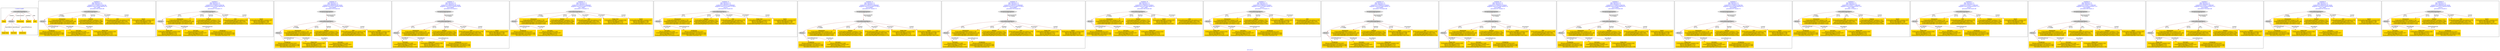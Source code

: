 digraph n0 {
fontcolor="blue"
remincross="true"
label="s01-cb.csv"
subgraph cluster_0 {
label="1-correct model"
n2[style="filled",color="white",fillcolor="lightgray",label="CulturalHeritageObject1"];
n3[shape="plaintext",style="filled",fillcolor="gold",label="Dated"];
n4[style="filled",color="white",fillcolor="lightgray",label="Person1"];
n5[shape="plaintext",style="filled",fillcolor="gold",label="Dimensions"];
n6[shape="plaintext",style="filled",fillcolor="gold",label="Medium"];
n7[shape="plaintext",style="filled",fillcolor="gold",label="Title"];
n8[shape="plaintext",style="filled",fillcolor="gold",label="Begin Date"];
n9[shape="plaintext",style="filled",fillcolor="gold",label="End Date"];
n10[shape="plaintext",style="filled",fillcolor="gold",label="Attribution"];
}
subgraph cluster_1 {
label="candidate 0\nlink coherence:1.0\nnode coherence:1.0\nconfidence:0.5159601513588796\nmapping score:0.624367669500579\ncost:7.9999\n-precision:0.88-recall:0.88"
n12[style="filled",color="white",fillcolor="lightgray",label="CulturalHeritageObject1"];
n13[style="filled",color="white",fillcolor="lightgray",label="Person1"];
n14[shape="plaintext",style="filled",fillcolor="gold",label="Dimensions\n[CulturalHeritageObject,extent,0.718]\n[CulturalHeritageObject,accessionNumber,0.146]\n[CulturalHeritageObject,description,0.074]\n[CulturalHeritageObject,provenance,0.062]"];
n15[shape="plaintext",style="filled",fillcolor="gold",label="Medium\n[CulturalHeritageObject,medium,0.787]\n[CulturalHeritageObject,description,0.089]\n[Person,biographicalInformation,0.063]\n[CulturalHeritageObject,provenance,0.061]"];
n16[shape="plaintext",style="filled",fillcolor="gold",label="Attribution\n[Person,nameOfThePerson,0.441]\n[CulturalHeritageObject,description,0.253]\n[CulturalHeritageObject,provenance,0.166]\n[Document,classLink,0.14]"];
n17[shape="plaintext",style="filled",fillcolor="gold",label="End Date\n[Person,dateOfDeath,0.449]\n[CulturalHeritageObject,created,0.287]\n[Person,dateOfBirth,0.22]\n[CulturalHeritageObject,provenance,0.044]"];
n18[shape="plaintext",style="filled",fillcolor="gold",label="Title\n[CulturalHeritageObject,description,0.376]\n[CulturalHeritageObject,title,0.285]\n[Person,biographicalInformation,0.217]\n[CulturalHeritageObject,provenance,0.123]"];
n19[shape="plaintext",style="filled",fillcolor="gold",label="Begin Date\n[CulturalHeritageObject,created,0.344]\n[Person,dateOfDeath,0.321]\n[Person,dateOfBirth,0.274]\n[CulturalHeritageObject,provenance,0.06]"];
n20[shape="plaintext",style="filled",fillcolor="gold",label="Dated\n[CulturalHeritageObject,created,0.567]\n[Person,dateOfDeath,0.188]\n[Person,dateOfBirth,0.153]\n[CulturalHeritageObject,title,0.091]"];
}
subgraph cluster_2 {
label="candidate 1\nlink coherence:1.0\nnode coherence:1.0\nconfidence:0.5159601513588796\nmapping score:0.624367669500579\ncost:8.0\n-precision:0.75-recall:0.75"
n22[style="filled",color="white",fillcolor="lightgray",label="CulturalHeritageObject1"];
n23[style="filled",color="white",fillcolor="lightgray",label="Person2"];
n24[shape="plaintext",style="filled",fillcolor="gold",label="Dimensions\n[CulturalHeritageObject,extent,0.718]\n[CulturalHeritageObject,accessionNumber,0.146]\n[CulturalHeritageObject,description,0.074]\n[CulturalHeritageObject,provenance,0.062]"];
n25[shape="plaintext",style="filled",fillcolor="gold",label="Medium\n[CulturalHeritageObject,medium,0.787]\n[CulturalHeritageObject,description,0.089]\n[Person,biographicalInformation,0.063]\n[CulturalHeritageObject,provenance,0.061]"];
n26[shape="plaintext",style="filled",fillcolor="gold",label="Begin Date\n[CulturalHeritageObject,created,0.344]\n[Person,dateOfDeath,0.321]\n[Person,dateOfBirth,0.274]\n[CulturalHeritageObject,provenance,0.06]"];
n27[shape="plaintext",style="filled",fillcolor="gold",label="Title\n[CulturalHeritageObject,description,0.376]\n[CulturalHeritageObject,title,0.285]\n[Person,biographicalInformation,0.217]\n[CulturalHeritageObject,provenance,0.123]"];
n28[shape="plaintext",style="filled",fillcolor="gold",label="End Date\n[Person,dateOfDeath,0.449]\n[CulturalHeritageObject,created,0.287]\n[Person,dateOfBirth,0.22]\n[CulturalHeritageObject,provenance,0.044]"];
n29[shape="plaintext",style="filled",fillcolor="gold",label="Dated\n[CulturalHeritageObject,created,0.567]\n[Person,dateOfDeath,0.188]\n[Person,dateOfBirth,0.153]\n[CulturalHeritageObject,title,0.091]"];
n30[shape="plaintext",style="filled",fillcolor="gold",label="Attribution\n[Person,nameOfThePerson,0.441]\n[CulturalHeritageObject,description,0.253]\n[CulturalHeritageObject,provenance,0.166]\n[Document,classLink,0.14]"];
}
subgraph cluster_3 {
label="candidate 10\nlink coherence:1.0\nnode coherence:1.0\nconfidence:0.49006193108734036\nmapping score:0.6157349294100659\ncost:8.99981\n-precision:0.56-recall:0.62"
n32[style="filled",color="white",fillcolor="lightgray",label="CulturalHeritageObject1"];
n33[style="filled",color="white",fillcolor="lightgray",label="Person1"];
n34[style="filled",color="white",fillcolor="lightgray",label="EuropeanaAggregation1"];
n35[shape="plaintext",style="filled",fillcolor="gold",label="Dimensions\n[CulturalHeritageObject,extent,0.718]\n[CulturalHeritageObject,accessionNumber,0.146]\n[CulturalHeritageObject,description,0.074]\n[CulturalHeritageObject,provenance,0.062]"];
n36[shape="plaintext",style="filled",fillcolor="gold",label="Medium\n[CulturalHeritageObject,medium,0.787]\n[CulturalHeritageObject,description,0.089]\n[Person,biographicalInformation,0.063]\n[CulturalHeritageObject,provenance,0.061]"];
n37[shape="plaintext",style="filled",fillcolor="gold",label="Attribution\n[Person,nameOfThePerson,0.441]\n[CulturalHeritageObject,description,0.253]\n[CulturalHeritageObject,provenance,0.166]\n[Document,classLink,0.14]"];
n38[shape="plaintext",style="filled",fillcolor="gold",label="Begin Date\n[CulturalHeritageObject,created,0.344]\n[Person,dateOfDeath,0.321]\n[Person,dateOfBirth,0.274]\n[CulturalHeritageObject,provenance,0.06]"];
n39[shape="plaintext",style="filled",fillcolor="gold",label="Title\n[CulturalHeritageObject,description,0.376]\n[CulturalHeritageObject,title,0.285]\n[Person,biographicalInformation,0.217]\n[CulturalHeritageObject,provenance,0.123]"];
n40[shape="plaintext",style="filled",fillcolor="gold",label="End Date\n[Person,dateOfDeath,0.449]\n[CulturalHeritageObject,created,0.287]\n[Person,dateOfBirth,0.22]\n[CulturalHeritageObject,provenance,0.044]"];
n41[shape="plaintext",style="filled",fillcolor="gold",label="Dated\n[CulturalHeritageObject,created,0.567]\n[Person,dateOfDeath,0.188]\n[Person,dateOfBirth,0.153]\n[CulturalHeritageObject,title,0.091]"];
}
subgraph cluster_4 {
label="candidate 11\nlink coherence:1.0\nnode coherence:1.0\nconfidence:0.49006193108734036\nmapping score:0.6157349294100659\ncost:8.99991\n-precision:0.44-recall:0.5"
n43[style="filled",color="white",fillcolor="lightgray",label="CulturalHeritageObject1"];
n44[style="filled",color="white",fillcolor="lightgray",label="Person2"];
n45[style="filled",color="white",fillcolor="lightgray",label="EuropeanaAggregation1"];
n46[shape="plaintext",style="filled",fillcolor="gold",label="Dimensions\n[CulturalHeritageObject,extent,0.718]\n[CulturalHeritageObject,accessionNumber,0.146]\n[CulturalHeritageObject,description,0.074]\n[CulturalHeritageObject,provenance,0.062]"];
n47[shape="plaintext",style="filled",fillcolor="gold",label="Medium\n[CulturalHeritageObject,medium,0.787]\n[CulturalHeritageObject,description,0.089]\n[Person,biographicalInformation,0.063]\n[CulturalHeritageObject,provenance,0.061]"];
n48[shape="plaintext",style="filled",fillcolor="gold",label="End Date\n[Person,dateOfDeath,0.449]\n[CulturalHeritageObject,created,0.287]\n[Person,dateOfBirth,0.22]\n[CulturalHeritageObject,provenance,0.044]"];
n49[shape="plaintext",style="filled",fillcolor="gold",label="Begin Date\n[CulturalHeritageObject,created,0.344]\n[Person,dateOfDeath,0.321]\n[Person,dateOfBirth,0.274]\n[CulturalHeritageObject,provenance,0.06]"];
n50[shape="plaintext",style="filled",fillcolor="gold",label="Title\n[CulturalHeritageObject,description,0.376]\n[CulturalHeritageObject,title,0.285]\n[Person,biographicalInformation,0.217]\n[CulturalHeritageObject,provenance,0.123]"];
n51[shape="plaintext",style="filled",fillcolor="gold",label="Dated\n[CulturalHeritageObject,created,0.567]\n[Person,dateOfDeath,0.188]\n[Person,dateOfBirth,0.153]\n[CulturalHeritageObject,title,0.091]"];
n52[shape="plaintext",style="filled",fillcolor="gold",label="Attribution\n[Person,nameOfThePerson,0.441]\n[CulturalHeritageObject,description,0.253]\n[CulturalHeritageObject,provenance,0.166]\n[Document,classLink,0.14]"];
}
subgraph cluster_5 {
label="candidate 12\nlink coherence:1.0\nnode coherence:1.0\nconfidence:0.48530251539866887\nmapping score:0.6141484575138421\ncost:7.9999\n-precision:0.75-recall:0.75"
n54[style="filled",color="white",fillcolor="lightgray",label="CulturalHeritageObject1"];
n55[style="filled",color="white",fillcolor="lightgray",label="Person1"];
n56[shape="plaintext",style="filled",fillcolor="gold",label="Dimensions\n[CulturalHeritageObject,extent,0.718]\n[CulturalHeritageObject,accessionNumber,0.146]\n[CulturalHeritageObject,description,0.074]\n[CulturalHeritageObject,provenance,0.062]"];
n57[shape="plaintext",style="filled",fillcolor="gold",label="Medium\n[CulturalHeritageObject,medium,0.787]\n[CulturalHeritageObject,description,0.089]\n[Person,biographicalInformation,0.063]\n[CulturalHeritageObject,provenance,0.061]"];
n58[shape="plaintext",style="filled",fillcolor="gold",label="Attribution\n[Person,nameOfThePerson,0.441]\n[CulturalHeritageObject,description,0.253]\n[CulturalHeritageObject,provenance,0.166]\n[Document,classLink,0.14]"];
n59[shape="plaintext",style="filled",fillcolor="gold",label="End Date\n[Person,dateOfDeath,0.449]\n[CulturalHeritageObject,created,0.287]\n[Person,dateOfBirth,0.22]\n[CulturalHeritageObject,provenance,0.044]"];
n60[shape="plaintext",style="filled",fillcolor="gold",label="Title\n[CulturalHeritageObject,description,0.376]\n[CulturalHeritageObject,title,0.285]\n[Person,biographicalInformation,0.217]\n[CulturalHeritageObject,provenance,0.123]"];
n61[shape="plaintext",style="filled",fillcolor="gold",label="Begin Date\n[CulturalHeritageObject,created,0.344]\n[Person,dateOfDeath,0.321]\n[Person,dateOfBirth,0.274]\n[CulturalHeritageObject,provenance,0.06]"];
n62[shape="plaintext",style="filled",fillcolor="gold",label="Dated\n[CulturalHeritageObject,created,0.567]\n[Person,dateOfDeath,0.188]\n[Person,dateOfBirth,0.153]\n[CulturalHeritageObject,title,0.091]"];
}
subgraph cluster_6 {
label="candidate 13\nlink coherence:1.0\nnode coherence:1.0\nconfidence:0.48530251539866887\nmapping score:0.6141484575138421\ncost:8.0\n-precision:0.62-recall:0.62"
n64[style="filled",color="white",fillcolor="lightgray",label="CulturalHeritageObject1"];
n65[style="filled",color="white",fillcolor="lightgray",label="Person2"];
n66[shape="plaintext",style="filled",fillcolor="gold",label="Dimensions\n[CulturalHeritageObject,extent,0.718]\n[CulturalHeritageObject,accessionNumber,0.146]\n[CulturalHeritageObject,description,0.074]\n[CulturalHeritageObject,provenance,0.062]"];
n67[shape="plaintext",style="filled",fillcolor="gold",label="Medium\n[CulturalHeritageObject,medium,0.787]\n[CulturalHeritageObject,description,0.089]\n[Person,biographicalInformation,0.063]\n[CulturalHeritageObject,provenance,0.061]"];
n68[shape="plaintext",style="filled",fillcolor="gold",label="Title\n[CulturalHeritageObject,description,0.376]\n[CulturalHeritageObject,title,0.285]\n[Person,biographicalInformation,0.217]\n[CulturalHeritageObject,provenance,0.123]"];
n69[shape="plaintext",style="filled",fillcolor="gold",label="End Date\n[Person,dateOfDeath,0.449]\n[CulturalHeritageObject,created,0.287]\n[Person,dateOfBirth,0.22]\n[CulturalHeritageObject,provenance,0.044]"];
n70[shape="plaintext",style="filled",fillcolor="gold",label="Begin Date\n[CulturalHeritageObject,created,0.344]\n[Person,dateOfDeath,0.321]\n[Person,dateOfBirth,0.274]\n[CulturalHeritageObject,provenance,0.06]"];
n71[shape="plaintext",style="filled",fillcolor="gold",label="Dated\n[CulturalHeritageObject,created,0.567]\n[Person,dateOfDeath,0.188]\n[Person,dateOfBirth,0.153]\n[CulturalHeritageObject,title,0.091]"];
n72[shape="plaintext",style="filled",fillcolor="gold",label="Attribution\n[Person,nameOfThePerson,0.441]\n[CulturalHeritageObject,description,0.253]\n[CulturalHeritageObject,provenance,0.166]\n[Document,classLink,0.14]"];
}
subgraph cluster_7 {
label="candidate 14\nlink coherence:1.0\nnode coherence:1.0\nconfidence:0.48530251539866887\nmapping score:0.6141484575138421\ncost:8.99981\n-precision:0.67-recall:0.75"
n74[style="filled",color="white",fillcolor="lightgray",label="CulturalHeritageObject1"];
n75[style="filled",color="white",fillcolor="lightgray",label="Person1"];
n76[style="filled",color="white",fillcolor="lightgray",label="EuropeanaAggregation1"];
n77[shape="plaintext",style="filled",fillcolor="gold",label="Dimensions\n[CulturalHeritageObject,extent,0.718]\n[CulturalHeritageObject,accessionNumber,0.146]\n[CulturalHeritageObject,description,0.074]\n[CulturalHeritageObject,provenance,0.062]"];
n78[shape="plaintext",style="filled",fillcolor="gold",label="Medium\n[CulturalHeritageObject,medium,0.787]\n[CulturalHeritageObject,description,0.089]\n[Person,biographicalInformation,0.063]\n[CulturalHeritageObject,provenance,0.061]"];
n79[shape="plaintext",style="filled",fillcolor="gold",label="Attribution\n[Person,nameOfThePerson,0.441]\n[CulturalHeritageObject,description,0.253]\n[CulturalHeritageObject,provenance,0.166]\n[Document,classLink,0.14]"];
n80[shape="plaintext",style="filled",fillcolor="gold",label="End Date\n[Person,dateOfDeath,0.449]\n[CulturalHeritageObject,created,0.287]\n[Person,dateOfBirth,0.22]\n[CulturalHeritageObject,provenance,0.044]"];
n81[shape="plaintext",style="filled",fillcolor="gold",label="Title\n[CulturalHeritageObject,description,0.376]\n[CulturalHeritageObject,title,0.285]\n[Person,biographicalInformation,0.217]\n[CulturalHeritageObject,provenance,0.123]"];
n82[shape="plaintext",style="filled",fillcolor="gold",label="Begin Date\n[CulturalHeritageObject,created,0.344]\n[Person,dateOfDeath,0.321]\n[Person,dateOfBirth,0.274]\n[CulturalHeritageObject,provenance,0.06]"];
n83[shape="plaintext",style="filled",fillcolor="gold",label="Dated\n[CulturalHeritageObject,created,0.567]\n[Person,dateOfDeath,0.188]\n[Person,dateOfBirth,0.153]\n[CulturalHeritageObject,title,0.091]"];
}
subgraph cluster_8 {
label="candidate 15\nlink coherence:1.0\nnode coherence:1.0\nconfidence:0.48530251539866887\nmapping score:0.6141484575138421\ncost:8.99991\n-precision:0.56-recall:0.62"
n85[style="filled",color="white",fillcolor="lightgray",label="CulturalHeritageObject1"];
n86[style="filled",color="white",fillcolor="lightgray",label="Person2"];
n87[style="filled",color="white",fillcolor="lightgray",label="EuropeanaAggregation1"];
n88[shape="plaintext",style="filled",fillcolor="gold",label="Dimensions\n[CulturalHeritageObject,extent,0.718]\n[CulturalHeritageObject,accessionNumber,0.146]\n[CulturalHeritageObject,description,0.074]\n[CulturalHeritageObject,provenance,0.062]"];
n89[shape="plaintext",style="filled",fillcolor="gold",label="Medium\n[CulturalHeritageObject,medium,0.787]\n[CulturalHeritageObject,description,0.089]\n[Person,biographicalInformation,0.063]\n[CulturalHeritageObject,provenance,0.061]"];
n90[shape="plaintext",style="filled",fillcolor="gold",label="Title\n[CulturalHeritageObject,description,0.376]\n[CulturalHeritageObject,title,0.285]\n[Person,biographicalInformation,0.217]\n[CulturalHeritageObject,provenance,0.123]"];
n91[shape="plaintext",style="filled",fillcolor="gold",label="End Date\n[Person,dateOfDeath,0.449]\n[CulturalHeritageObject,created,0.287]\n[Person,dateOfBirth,0.22]\n[CulturalHeritageObject,provenance,0.044]"];
n92[shape="plaintext",style="filled",fillcolor="gold",label="Begin Date\n[CulturalHeritageObject,created,0.344]\n[Person,dateOfDeath,0.321]\n[Person,dateOfBirth,0.274]\n[CulturalHeritageObject,provenance,0.06]"];
n93[shape="plaintext",style="filled",fillcolor="gold",label="Dated\n[CulturalHeritageObject,created,0.567]\n[Person,dateOfDeath,0.188]\n[Person,dateOfBirth,0.153]\n[CulturalHeritageObject,title,0.091]"];
n94[shape="plaintext",style="filled",fillcolor="gold",label="Attribution\n[Person,nameOfThePerson,0.441]\n[CulturalHeritageObject,description,0.253]\n[CulturalHeritageObject,provenance,0.166]\n[Document,classLink,0.14]"];
}
subgraph cluster_9 {
label="candidate 16\nlink coherence:1.0\nnode coherence:1.0\nconfidence:0.4799045237058622\nmapping score:0.6123491269495731\ncost:7.9999\n-precision:0.88-recall:0.88"
n96[style="filled",color="white",fillcolor="lightgray",label="CulturalHeritageObject1"];
n97[style="filled",color="white",fillcolor="lightgray",label="Person1"];
n98[shape="plaintext",style="filled",fillcolor="gold",label="Dimensions\n[CulturalHeritageObject,extent,0.718]\n[CulturalHeritageObject,accessionNumber,0.146]\n[CulturalHeritageObject,description,0.074]\n[CulturalHeritageObject,provenance,0.062]"];
n99[shape="plaintext",style="filled",fillcolor="gold",label="Medium\n[CulturalHeritageObject,medium,0.787]\n[CulturalHeritageObject,description,0.089]\n[Person,biographicalInformation,0.063]\n[CulturalHeritageObject,provenance,0.061]"];
n100[shape="plaintext",style="filled",fillcolor="gold",label="Attribution\n[Person,nameOfThePerson,0.441]\n[CulturalHeritageObject,description,0.253]\n[CulturalHeritageObject,provenance,0.166]\n[Document,classLink,0.14]"];
n101[shape="plaintext",style="filled",fillcolor="gold",label="End Date\n[Person,dateOfDeath,0.449]\n[CulturalHeritageObject,created,0.287]\n[Person,dateOfBirth,0.22]\n[CulturalHeritageObject,provenance,0.044]"];
n102[shape="plaintext",style="filled",fillcolor="gold",label="Begin Date\n[CulturalHeritageObject,created,0.344]\n[Person,dateOfDeath,0.321]\n[Person,dateOfBirth,0.274]\n[CulturalHeritageObject,provenance,0.06]"];
n103[shape="plaintext",style="filled",fillcolor="gold",label="Dated\n[CulturalHeritageObject,created,0.567]\n[Person,dateOfDeath,0.188]\n[Person,dateOfBirth,0.153]\n[CulturalHeritageObject,title,0.091]"];
n104[shape="plaintext",style="filled",fillcolor="gold",label="Title\n[CulturalHeritageObject,description,0.376]\n[CulturalHeritageObject,title,0.285]\n[Person,biographicalInformation,0.217]\n[CulturalHeritageObject,provenance,0.123]"];
}
subgraph cluster_10 {
label="candidate 17\nlink coherence:1.0\nnode coherence:1.0\nconfidence:0.4799045237058622\nmapping score:0.6123491269495731\ncost:8.0\n-precision:0.75-recall:0.75"
n106[style="filled",color="white",fillcolor="lightgray",label="CulturalHeritageObject1"];
n107[style="filled",color="white",fillcolor="lightgray",label="Person2"];
n108[shape="plaintext",style="filled",fillcolor="gold",label="Dimensions\n[CulturalHeritageObject,extent,0.718]\n[CulturalHeritageObject,accessionNumber,0.146]\n[CulturalHeritageObject,description,0.074]\n[CulturalHeritageObject,provenance,0.062]"];
n109[shape="plaintext",style="filled",fillcolor="gold",label="Medium\n[CulturalHeritageObject,medium,0.787]\n[CulturalHeritageObject,description,0.089]\n[Person,biographicalInformation,0.063]\n[CulturalHeritageObject,provenance,0.061]"];
n110[shape="plaintext",style="filled",fillcolor="gold",label="Begin Date\n[CulturalHeritageObject,created,0.344]\n[Person,dateOfDeath,0.321]\n[Person,dateOfBirth,0.274]\n[CulturalHeritageObject,provenance,0.06]"];
n111[shape="plaintext",style="filled",fillcolor="gold",label="End Date\n[Person,dateOfDeath,0.449]\n[CulturalHeritageObject,created,0.287]\n[Person,dateOfBirth,0.22]\n[CulturalHeritageObject,provenance,0.044]"];
n112[shape="plaintext",style="filled",fillcolor="gold",label="Dated\n[CulturalHeritageObject,created,0.567]\n[Person,dateOfDeath,0.188]\n[Person,dateOfBirth,0.153]\n[CulturalHeritageObject,title,0.091]"];
n113[shape="plaintext",style="filled",fillcolor="gold",label="Title\n[CulturalHeritageObject,description,0.376]\n[CulturalHeritageObject,title,0.285]\n[Person,biographicalInformation,0.217]\n[CulturalHeritageObject,provenance,0.123]"];
n114[shape="plaintext",style="filled",fillcolor="gold",label="Attribution\n[Person,nameOfThePerson,0.441]\n[CulturalHeritageObject,description,0.253]\n[CulturalHeritageObject,provenance,0.166]\n[Document,classLink,0.14]"];
}
subgraph cluster_11 {
label="candidate 18\nlink coherence:1.0\nnode coherence:1.0\nconfidence:0.4799045237058622\nmapping score:0.6123491269495731\ncost:8.99981\n-precision:0.78-recall:0.88"
n116[style="filled",color="white",fillcolor="lightgray",label="CulturalHeritageObject1"];
n117[style="filled",color="white",fillcolor="lightgray",label="Person1"];
n118[style="filled",color="white",fillcolor="lightgray",label="EuropeanaAggregation1"];
n119[shape="plaintext",style="filled",fillcolor="gold",label="Dimensions\n[CulturalHeritageObject,extent,0.718]\n[CulturalHeritageObject,accessionNumber,0.146]\n[CulturalHeritageObject,description,0.074]\n[CulturalHeritageObject,provenance,0.062]"];
n120[shape="plaintext",style="filled",fillcolor="gold",label="Medium\n[CulturalHeritageObject,medium,0.787]\n[CulturalHeritageObject,description,0.089]\n[Person,biographicalInformation,0.063]\n[CulturalHeritageObject,provenance,0.061]"];
n121[shape="plaintext",style="filled",fillcolor="gold",label="Attribution\n[Person,nameOfThePerson,0.441]\n[CulturalHeritageObject,description,0.253]\n[CulturalHeritageObject,provenance,0.166]\n[Document,classLink,0.14]"];
n122[shape="plaintext",style="filled",fillcolor="gold",label="End Date\n[Person,dateOfDeath,0.449]\n[CulturalHeritageObject,created,0.287]\n[Person,dateOfBirth,0.22]\n[CulturalHeritageObject,provenance,0.044]"];
n123[shape="plaintext",style="filled",fillcolor="gold",label="Begin Date\n[CulturalHeritageObject,created,0.344]\n[Person,dateOfDeath,0.321]\n[Person,dateOfBirth,0.274]\n[CulturalHeritageObject,provenance,0.06]"];
n124[shape="plaintext",style="filled",fillcolor="gold",label="Dated\n[CulturalHeritageObject,created,0.567]\n[Person,dateOfDeath,0.188]\n[Person,dateOfBirth,0.153]\n[CulturalHeritageObject,title,0.091]"];
n125[shape="plaintext",style="filled",fillcolor="gold",label="Title\n[CulturalHeritageObject,description,0.376]\n[CulturalHeritageObject,title,0.285]\n[Person,biographicalInformation,0.217]\n[CulturalHeritageObject,provenance,0.123]"];
}
subgraph cluster_12 {
label="candidate 19\nlink coherence:1.0\nnode coherence:1.0\nconfidence:0.4799045237058622\nmapping score:0.6123491269495731\ncost:8.99991\n-precision:0.67-recall:0.75"
n127[style="filled",color="white",fillcolor="lightgray",label="CulturalHeritageObject1"];
n128[style="filled",color="white",fillcolor="lightgray",label="Person2"];
n129[style="filled",color="white",fillcolor="lightgray",label="EuropeanaAggregation1"];
n130[shape="plaintext",style="filled",fillcolor="gold",label="Dimensions\n[CulturalHeritageObject,extent,0.718]\n[CulturalHeritageObject,accessionNumber,0.146]\n[CulturalHeritageObject,description,0.074]\n[CulturalHeritageObject,provenance,0.062]"];
n131[shape="plaintext",style="filled",fillcolor="gold",label="Medium\n[CulturalHeritageObject,medium,0.787]\n[CulturalHeritageObject,description,0.089]\n[Person,biographicalInformation,0.063]\n[CulturalHeritageObject,provenance,0.061]"];
n132[shape="plaintext",style="filled",fillcolor="gold",label="Begin Date\n[CulturalHeritageObject,created,0.344]\n[Person,dateOfDeath,0.321]\n[Person,dateOfBirth,0.274]\n[CulturalHeritageObject,provenance,0.06]"];
n133[shape="plaintext",style="filled",fillcolor="gold",label="End Date\n[Person,dateOfDeath,0.449]\n[CulturalHeritageObject,created,0.287]\n[Person,dateOfBirth,0.22]\n[CulturalHeritageObject,provenance,0.044]"];
n134[shape="plaintext",style="filled",fillcolor="gold",label="Dated\n[CulturalHeritageObject,created,0.567]\n[Person,dateOfDeath,0.188]\n[Person,dateOfBirth,0.153]\n[CulturalHeritageObject,title,0.091]"];
n135[shape="plaintext",style="filled",fillcolor="gold",label="Title\n[CulturalHeritageObject,description,0.376]\n[CulturalHeritageObject,title,0.285]\n[Person,biographicalInformation,0.217]\n[CulturalHeritageObject,provenance,0.123]"];
n136[shape="plaintext",style="filled",fillcolor="gold",label="Attribution\n[Person,nameOfThePerson,0.441]\n[CulturalHeritageObject,description,0.253]\n[CulturalHeritageObject,provenance,0.166]\n[Document,classLink,0.14]"];
}
subgraph cluster_13 {
label="candidate 2\nlink coherence:1.0\nnode coherence:1.0\nconfidence:0.5159601513588796\nmapping score:0.624367669500579\ncost:8.99981\n-precision:0.78-recall:0.88"
n138[style="filled",color="white",fillcolor="lightgray",label="CulturalHeritageObject1"];
n139[style="filled",color="white",fillcolor="lightgray",label="Person1"];
n140[style="filled",color="white",fillcolor="lightgray",label="EuropeanaAggregation1"];
n141[shape="plaintext",style="filled",fillcolor="gold",label="Dimensions\n[CulturalHeritageObject,extent,0.718]\n[CulturalHeritageObject,accessionNumber,0.146]\n[CulturalHeritageObject,description,0.074]\n[CulturalHeritageObject,provenance,0.062]"];
n142[shape="plaintext",style="filled",fillcolor="gold",label="Medium\n[CulturalHeritageObject,medium,0.787]\n[CulturalHeritageObject,description,0.089]\n[Person,biographicalInformation,0.063]\n[CulturalHeritageObject,provenance,0.061]"];
n143[shape="plaintext",style="filled",fillcolor="gold",label="Attribution\n[Person,nameOfThePerson,0.441]\n[CulturalHeritageObject,description,0.253]\n[CulturalHeritageObject,provenance,0.166]\n[Document,classLink,0.14]"];
n144[shape="plaintext",style="filled",fillcolor="gold",label="End Date\n[Person,dateOfDeath,0.449]\n[CulturalHeritageObject,created,0.287]\n[Person,dateOfBirth,0.22]\n[CulturalHeritageObject,provenance,0.044]"];
n145[shape="plaintext",style="filled",fillcolor="gold",label="Title\n[CulturalHeritageObject,description,0.376]\n[CulturalHeritageObject,title,0.285]\n[Person,biographicalInformation,0.217]\n[CulturalHeritageObject,provenance,0.123]"];
n146[shape="plaintext",style="filled",fillcolor="gold",label="Begin Date\n[CulturalHeritageObject,created,0.344]\n[Person,dateOfDeath,0.321]\n[Person,dateOfBirth,0.274]\n[CulturalHeritageObject,provenance,0.06]"];
n147[shape="plaintext",style="filled",fillcolor="gold",label="Dated\n[CulturalHeritageObject,created,0.567]\n[Person,dateOfDeath,0.188]\n[Person,dateOfBirth,0.153]\n[CulturalHeritageObject,title,0.091]"];
}
subgraph cluster_14 {
label="candidate 3\nlink coherence:1.0\nnode coherence:1.0\nconfidence:0.5159601513588796\nmapping score:0.624367669500579\ncost:8.99991\n-precision:0.67-recall:0.75"
n149[style="filled",color="white",fillcolor="lightgray",label="CulturalHeritageObject1"];
n150[style="filled",color="white",fillcolor="lightgray",label="Person2"];
n151[style="filled",color="white",fillcolor="lightgray",label="EuropeanaAggregation1"];
n152[shape="plaintext",style="filled",fillcolor="gold",label="Dimensions\n[CulturalHeritageObject,extent,0.718]\n[CulturalHeritageObject,accessionNumber,0.146]\n[CulturalHeritageObject,description,0.074]\n[CulturalHeritageObject,provenance,0.062]"];
n153[shape="plaintext",style="filled",fillcolor="gold",label="Medium\n[CulturalHeritageObject,medium,0.787]\n[CulturalHeritageObject,description,0.089]\n[Person,biographicalInformation,0.063]\n[CulturalHeritageObject,provenance,0.061]"];
n154[shape="plaintext",style="filled",fillcolor="gold",label="Begin Date\n[CulturalHeritageObject,created,0.344]\n[Person,dateOfDeath,0.321]\n[Person,dateOfBirth,0.274]\n[CulturalHeritageObject,provenance,0.06]"];
n155[shape="plaintext",style="filled",fillcolor="gold",label="Title\n[CulturalHeritageObject,description,0.376]\n[CulturalHeritageObject,title,0.285]\n[Person,biographicalInformation,0.217]\n[CulturalHeritageObject,provenance,0.123]"];
n156[shape="plaintext",style="filled",fillcolor="gold",label="End Date\n[Person,dateOfDeath,0.449]\n[CulturalHeritageObject,created,0.287]\n[Person,dateOfBirth,0.22]\n[CulturalHeritageObject,provenance,0.044]"];
n157[shape="plaintext",style="filled",fillcolor="gold",label="Dated\n[CulturalHeritageObject,created,0.567]\n[Person,dateOfDeath,0.188]\n[Person,dateOfBirth,0.153]\n[CulturalHeritageObject,title,0.091]"];
n158[shape="plaintext",style="filled",fillcolor="gold",label="Attribution\n[Person,nameOfThePerson,0.441]\n[CulturalHeritageObject,description,0.253]\n[CulturalHeritageObject,provenance,0.166]\n[Document,classLink,0.14]"];
}
subgraph cluster_15 {
label="candidate 4\nlink coherence:1.0\nnode coherence:1.0\nconfidence:0.5029577716805967\nmapping score:0.6200335429411513\ncost:7.9999\n-precision:1.0-recall:1.0"
n160[style="filled",color="white",fillcolor="lightgray",label="CulturalHeritageObject1"];
n161[style="filled",color="white",fillcolor="lightgray",label="Person1"];
n162[shape="plaintext",style="filled",fillcolor="gold",label="Dimensions\n[CulturalHeritageObject,extent,0.718]\n[CulturalHeritageObject,accessionNumber,0.146]\n[CulturalHeritageObject,description,0.074]\n[CulturalHeritageObject,provenance,0.062]"];
n163[shape="plaintext",style="filled",fillcolor="gold",label="Title\n[CulturalHeritageObject,description,0.376]\n[CulturalHeritageObject,title,0.285]\n[Person,biographicalInformation,0.217]\n[CulturalHeritageObject,provenance,0.123]"];
n164[shape="plaintext",style="filled",fillcolor="gold",label="Medium\n[CulturalHeritageObject,medium,0.787]\n[CulturalHeritageObject,description,0.089]\n[Person,biographicalInformation,0.063]\n[CulturalHeritageObject,provenance,0.061]"];
n165[shape="plaintext",style="filled",fillcolor="gold",label="Attribution\n[Person,nameOfThePerson,0.441]\n[CulturalHeritageObject,description,0.253]\n[CulturalHeritageObject,provenance,0.166]\n[Document,classLink,0.14]"];
n166[shape="plaintext",style="filled",fillcolor="gold",label="End Date\n[Person,dateOfDeath,0.449]\n[CulturalHeritageObject,created,0.287]\n[Person,dateOfBirth,0.22]\n[CulturalHeritageObject,provenance,0.044]"];
n167[shape="plaintext",style="filled",fillcolor="gold",label="Begin Date\n[CulturalHeritageObject,created,0.344]\n[Person,dateOfDeath,0.321]\n[Person,dateOfBirth,0.274]\n[CulturalHeritageObject,provenance,0.06]"];
n168[shape="plaintext",style="filled",fillcolor="gold",label="Dated\n[CulturalHeritageObject,created,0.567]\n[Person,dateOfDeath,0.188]\n[Person,dateOfBirth,0.153]\n[CulturalHeritageObject,title,0.091]"];
}
subgraph cluster_16 {
label="candidate 5\nlink coherence:1.0\nnode coherence:1.0\nconfidence:0.5029577716805967\nmapping score:0.6200335429411513\ncost:8.0\n-precision:0.88-recall:0.88"
n170[style="filled",color="white",fillcolor="lightgray",label="CulturalHeritageObject1"];
n171[style="filled",color="white",fillcolor="lightgray",label="Person2"];
n172[shape="plaintext",style="filled",fillcolor="gold",label="Dimensions\n[CulturalHeritageObject,extent,0.718]\n[CulturalHeritageObject,accessionNumber,0.146]\n[CulturalHeritageObject,description,0.074]\n[CulturalHeritageObject,provenance,0.062]"];
n173[shape="plaintext",style="filled",fillcolor="gold",label="Title\n[CulturalHeritageObject,description,0.376]\n[CulturalHeritageObject,title,0.285]\n[Person,biographicalInformation,0.217]\n[CulturalHeritageObject,provenance,0.123]"];
n174[shape="plaintext",style="filled",fillcolor="gold",label="Medium\n[CulturalHeritageObject,medium,0.787]\n[CulturalHeritageObject,description,0.089]\n[Person,biographicalInformation,0.063]\n[CulturalHeritageObject,provenance,0.061]"];
n175[shape="plaintext",style="filled",fillcolor="gold",label="Begin Date\n[CulturalHeritageObject,created,0.344]\n[Person,dateOfDeath,0.321]\n[Person,dateOfBirth,0.274]\n[CulturalHeritageObject,provenance,0.06]"];
n176[shape="plaintext",style="filled",fillcolor="gold",label="End Date\n[Person,dateOfDeath,0.449]\n[CulturalHeritageObject,created,0.287]\n[Person,dateOfBirth,0.22]\n[CulturalHeritageObject,provenance,0.044]"];
n177[shape="plaintext",style="filled",fillcolor="gold",label="Dated\n[CulturalHeritageObject,created,0.567]\n[Person,dateOfDeath,0.188]\n[Person,dateOfBirth,0.153]\n[CulturalHeritageObject,title,0.091]"];
n178[shape="plaintext",style="filled",fillcolor="gold",label="Attribution\n[Person,nameOfThePerson,0.441]\n[CulturalHeritageObject,description,0.253]\n[CulturalHeritageObject,provenance,0.166]\n[Document,classLink,0.14]"];
}
subgraph cluster_17 {
label="candidate 6\nlink coherence:1.0\nnode coherence:1.0\nconfidence:0.5029577716805967\nmapping score:0.6200335429411513\ncost:8.99981\n-precision:0.89-recall:1.0"
n180[style="filled",color="white",fillcolor="lightgray",label="CulturalHeritageObject1"];
n181[style="filled",color="white",fillcolor="lightgray",label="Person1"];
n182[style="filled",color="white",fillcolor="lightgray",label="EuropeanaAggregation1"];
n183[shape="plaintext",style="filled",fillcolor="gold",label="Dimensions\n[CulturalHeritageObject,extent,0.718]\n[CulturalHeritageObject,accessionNumber,0.146]\n[CulturalHeritageObject,description,0.074]\n[CulturalHeritageObject,provenance,0.062]"];
n184[shape="plaintext",style="filled",fillcolor="gold",label="Title\n[CulturalHeritageObject,description,0.376]\n[CulturalHeritageObject,title,0.285]\n[Person,biographicalInformation,0.217]\n[CulturalHeritageObject,provenance,0.123]"];
n185[shape="plaintext",style="filled",fillcolor="gold",label="Medium\n[CulturalHeritageObject,medium,0.787]\n[CulturalHeritageObject,description,0.089]\n[Person,biographicalInformation,0.063]\n[CulturalHeritageObject,provenance,0.061]"];
n186[shape="plaintext",style="filled",fillcolor="gold",label="Attribution\n[Person,nameOfThePerson,0.441]\n[CulturalHeritageObject,description,0.253]\n[CulturalHeritageObject,provenance,0.166]\n[Document,classLink,0.14]"];
n187[shape="plaintext",style="filled",fillcolor="gold",label="End Date\n[Person,dateOfDeath,0.449]\n[CulturalHeritageObject,created,0.287]\n[Person,dateOfBirth,0.22]\n[CulturalHeritageObject,provenance,0.044]"];
n188[shape="plaintext",style="filled",fillcolor="gold",label="Begin Date\n[CulturalHeritageObject,created,0.344]\n[Person,dateOfDeath,0.321]\n[Person,dateOfBirth,0.274]\n[CulturalHeritageObject,provenance,0.06]"];
n189[shape="plaintext",style="filled",fillcolor="gold",label="Dated\n[CulturalHeritageObject,created,0.567]\n[Person,dateOfDeath,0.188]\n[Person,dateOfBirth,0.153]\n[CulturalHeritageObject,title,0.091]"];
}
subgraph cluster_18 {
label="candidate 7\nlink coherence:1.0\nnode coherence:1.0\nconfidence:0.5029577716805967\nmapping score:0.6200335429411513\ncost:8.99991\n-precision:0.78-recall:0.88"
n191[style="filled",color="white",fillcolor="lightgray",label="CulturalHeritageObject1"];
n192[style="filled",color="white",fillcolor="lightgray",label="Person2"];
n193[style="filled",color="white",fillcolor="lightgray",label="EuropeanaAggregation1"];
n194[shape="plaintext",style="filled",fillcolor="gold",label="Dimensions\n[CulturalHeritageObject,extent,0.718]\n[CulturalHeritageObject,accessionNumber,0.146]\n[CulturalHeritageObject,description,0.074]\n[CulturalHeritageObject,provenance,0.062]"];
n195[shape="plaintext",style="filled",fillcolor="gold",label="Title\n[CulturalHeritageObject,description,0.376]\n[CulturalHeritageObject,title,0.285]\n[Person,biographicalInformation,0.217]\n[CulturalHeritageObject,provenance,0.123]"];
n196[shape="plaintext",style="filled",fillcolor="gold",label="Medium\n[CulturalHeritageObject,medium,0.787]\n[CulturalHeritageObject,description,0.089]\n[Person,biographicalInformation,0.063]\n[CulturalHeritageObject,provenance,0.061]"];
n197[shape="plaintext",style="filled",fillcolor="gold",label="Begin Date\n[CulturalHeritageObject,created,0.344]\n[Person,dateOfDeath,0.321]\n[Person,dateOfBirth,0.274]\n[CulturalHeritageObject,provenance,0.06]"];
n198[shape="plaintext",style="filled",fillcolor="gold",label="End Date\n[Person,dateOfDeath,0.449]\n[CulturalHeritageObject,created,0.287]\n[Person,dateOfBirth,0.22]\n[CulturalHeritageObject,provenance,0.044]"];
n199[shape="plaintext",style="filled",fillcolor="gold",label="Dated\n[CulturalHeritageObject,created,0.567]\n[Person,dateOfDeath,0.188]\n[Person,dateOfBirth,0.153]\n[CulturalHeritageObject,title,0.091]"];
n200[shape="plaintext",style="filled",fillcolor="gold",label="Attribution\n[Person,nameOfThePerson,0.441]\n[CulturalHeritageObject,description,0.253]\n[CulturalHeritageObject,provenance,0.166]\n[Document,classLink,0.14]"];
}
subgraph cluster_19 {
label="candidate 8\nlink coherence:1.0\nnode coherence:1.0\nconfidence:0.49006193108734036\nmapping score:0.6157349294100659\ncost:7.9999\n-precision:0.62-recall:0.62"
n202[style="filled",color="white",fillcolor="lightgray",label="CulturalHeritageObject1"];
n203[style="filled",color="white",fillcolor="lightgray",label="Person1"];
n204[shape="plaintext",style="filled",fillcolor="gold",label="Dimensions\n[CulturalHeritageObject,extent,0.718]\n[CulturalHeritageObject,accessionNumber,0.146]\n[CulturalHeritageObject,description,0.074]\n[CulturalHeritageObject,provenance,0.062]"];
n205[shape="plaintext",style="filled",fillcolor="gold",label="Medium\n[CulturalHeritageObject,medium,0.787]\n[CulturalHeritageObject,description,0.089]\n[Person,biographicalInformation,0.063]\n[CulturalHeritageObject,provenance,0.061]"];
n206[shape="plaintext",style="filled",fillcolor="gold",label="Attribution\n[Person,nameOfThePerson,0.441]\n[CulturalHeritageObject,description,0.253]\n[CulturalHeritageObject,provenance,0.166]\n[Document,classLink,0.14]"];
n207[shape="plaintext",style="filled",fillcolor="gold",label="Begin Date\n[CulturalHeritageObject,created,0.344]\n[Person,dateOfDeath,0.321]\n[Person,dateOfBirth,0.274]\n[CulturalHeritageObject,provenance,0.06]"];
n208[shape="plaintext",style="filled",fillcolor="gold",label="Title\n[CulturalHeritageObject,description,0.376]\n[CulturalHeritageObject,title,0.285]\n[Person,biographicalInformation,0.217]\n[CulturalHeritageObject,provenance,0.123]"];
n209[shape="plaintext",style="filled",fillcolor="gold",label="End Date\n[Person,dateOfDeath,0.449]\n[CulturalHeritageObject,created,0.287]\n[Person,dateOfBirth,0.22]\n[CulturalHeritageObject,provenance,0.044]"];
n210[shape="plaintext",style="filled",fillcolor="gold",label="Dated\n[CulturalHeritageObject,created,0.567]\n[Person,dateOfDeath,0.188]\n[Person,dateOfBirth,0.153]\n[CulturalHeritageObject,title,0.091]"];
}
subgraph cluster_20 {
label="candidate 9\nlink coherence:1.0\nnode coherence:1.0\nconfidence:0.49006193108734036\nmapping score:0.6157349294100659\ncost:8.0\n-precision:0.5-recall:0.5"
n212[style="filled",color="white",fillcolor="lightgray",label="CulturalHeritageObject1"];
n213[style="filled",color="white",fillcolor="lightgray",label="Person2"];
n214[shape="plaintext",style="filled",fillcolor="gold",label="Dimensions\n[CulturalHeritageObject,extent,0.718]\n[CulturalHeritageObject,accessionNumber,0.146]\n[CulturalHeritageObject,description,0.074]\n[CulturalHeritageObject,provenance,0.062]"];
n215[shape="plaintext",style="filled",fillcolor="gold",label="Medium\n[CulturalHeritageObject,medium,0.787]\n[CulturalHeritageObject,description,0.089]\n[Person,biographicalInformation,0.063]\n[CulturalHeritageObject,provenance,0.061]"];
n216[shape="plaintext",style="filled",fillcolor="gold",label="End Date\n[Person,dateOfDeath,0.449]\n[CulturalHeritageObject,created,0.287]\n[Person,dateOfBirth,0.22]\n[CulturalHeritageObject,provenance,0.044]"];
n217[shape="plaintext",style="filled",fillcolor="gold",label="Begin Date\n[CulturalHeritageObject,created,0.344]\n[Person,dateOfDeath,0.321]\n[Person,dateOfBirth,0.274]\n[CulturalHeritageObject,provenance,0.06]"];
n218[shape="plaintext",style="filled",fillcolor="gold",label="Title\n[CulturalHeritageObject,description,0.376]\n[CulturalHeritageObject,title,0.285]\n[Person,biographicalInformation,0.217]\n[CulturalHeritageObject,provenance,0.123]"];
n219[shape="plaintext",style="filled",fillcolor="gold",label="Dated\n[CulturalHeritageObject,created,0.567]\n[Person,dateOfDeath,0.188]\n[Person,dateOfBirth,0.153]\n[CulturalHeritageObject,title,0.091]"];
n220[shape="plaintext",style="filled",fillcolor="gold",label="Attribution\n[Person,nameOfThePerson,0.441]\n[CulturalHeritageObject,description,0.253]\n[CulturalHeritageObject,provenance,0.166]\n[Document,classLink,0.14]"];
}
n2 -> n3[color="brown",fontcolor="black",label="created"]
n2 -> n4[color="brown",fontcolor="black",label="creator"]
n2 -> n5[color="brown",fontcolor="black",label="extent"]
n2 -> n6[color="brown",fontcolor="black",label="medium"]
n2 -> n7[color="brown",fontcolor="black",label="title"]
n4 -> n8[color="brown",fontcolor="black",label="dateOfBirth"]
n4 -> n9[color="brown",fontcolor="black",label="dateOfDeath"]
n4 -> n10[color="brown",fontcolor="black",label="nameOfThePerson"]
n12 -> n13[color="brown",fontcolor="black",label="creator\nw=0.9999"]
n12 -> n14[color="brown",fontcolor="black",label="extent\nw=1.0"]
n12 -> n15[color="brown",fontcolor="black",label="medium\nw=1.0"]
n13 -> n16[color="brown",fontcolor="black",label="nameOfThePerson\nw=1.0"]
n13 -> n17[color="brown",fontcolor="black",label="dateOfDeath\nw=1.0"]
n12 -> n18[color="brown",fontcolor="black",label="description\nw=1.0"]
n13 -> n19[color="brown",fontcolor="black",label="dateOfBirth\nw=1.0"]
n12 -> n20[color="brown",fontcolor="black",label="created\nw=1.0"]
n22 -> n23[color="brown",fontcolor="black",label="sitter\nw=1.0"]
n22 -> n24[color="brown",fontcolor="black",label="extent\nw=1.0"]
n22 -> n25[color="brown",fontcolor="black",label="medium\nw=1.0"]
n23 -> n26[color="brown",fontcolor="black",label="dateOfBirth\nw=1.0"]
n22 -> n27[color="brown",fontcolor="black",label="description\nw=1.0"]
n23 -> n28[color="brown",fontcolor="black",label="dateOfDeath\nw=1.0"]
n22 -> n29[color="brown",fontcolor="black",label="created\nw=1.0"]
n23 -> n30[color="brown",fontcolor="black",label="nameOfThePerson\nw=1.0"]
n32 -> n33[color="brown",fontcolor="black",label="creator\nw=0.9999"]
n34 -> n32[color="brown",fontcolor="black",label="aggregatedCHO\nw=0.99991"]
n32 -> n35[color="brown",fontcolor="black",label="extent\nw=1.0"]
n32 -> n36[color="brown",fontcolor="black",label="medium\nw=1.0"]
n33 -> n37[color="brown",fontcolor="black",label="nameOfThePerson\nw=1.0"]
n33 -> n38[color="brown",fontcolor="black",label="dateOfDeath\nw=1.0"]
n32 -> n39[color="brown",fontcolor="black",label="description\nw=1.0"]
n33 -> n40[color="brown",fontcolor="black",label="dateOfBirth\nw=1.0"]
n32 -> n41[color="brown",fontcolor="black",label="created\nw=1.0"]
n43 -> n44[color="brown",fontcolor="black",label="sitter\nw=1.0"]
n45 -> n43[color="brown",fontcolor="black",label="aggregatedCHO\nw=0.99991"]
n43 -> n46[color="brown",fontcolor="black",label="extent\nw=1.0"]
n43 -> n47[color="brown",fontcolor="black",label="medium\nw=1.0"]
n44 -> n48[color="brown",fontcolor="black",label="dateOfBirth\nw=1.0"]
n44 -> n49[color="brown",fontcolor="black",label="dateOfDeath\nw=1.0"]
n43 -> n50[color="brown",fontcolor="black",label="description\nw=1.0"]
n43 -> n51[color="brown",fontcolor="black",label="created\nw=1.0"]
n44 -> n52[color="brown",fontcolor="black",label="nameOfThePerson\nw=1.0"]
n54 -> n55[color="brown",fontcolor="black",label="creator\nw=0.9999"]
n54 -> n56[color="brown",fontcolor="black",label="extent\nw=1.0"]
n54 -> n57[color="brown",fontcolor="black",label="medium\nw=1.0"]
n55 -> n58[color="brown",fontcolor="black",label="nameOfThePerson\nw=1.0"]
n55 -> n59[color="brown",fontcolor="black",label="dateOfDeath\nw=1.0"]
n54 -> n60[color="brown",fontcolor="black",label="description\nw=1.0"]
n54 -> n61[color="brown",fontcolor="black",label="provenance\nw=1.0"]
n54 -> n62[color="brown",fontcolor="black",label="created\nw=1.0"]
n64 -> n65[color="brown",fontcolor="black",label="sitter\nw=1.0"]
n64 -> n66[color="brown",fontcolor="black",label="extent\nw=1.0"]
n64 -> n67[color="brown",fontcolor="black",label="medium\nw=1.0"]
n64 -> n68[color="brown",fontcolor="black",label="description\nw=1.0"]
n65 -> n69[color="brown",fontcolor="black",label="dateOfDeath\nw=1.0"]
n64 -> n70[color="brown",fontcolor="black",label="provenance\nw=1.0"]
n64 -> n71[color="brown",fontcolor="black",label="created\nw=1.0"]
n65 -> n72[color="brown",fontcolor="black",label="nameOfThePerson\nw=1.0"]
n74 -> n75[color="brown",fontcolor="black",label="creator\nw=0.9999"]
n76 -> n74[color="brown",fontcolor="black",label="aggregatedCHO\nw=0.99991"]
n74 -> n77[color="brown",fontcolor="black",label="extent\nw=1.0"]
n74 -> n78[color="brown",fontcolor="black",label="medium\nw=1.0"]
n75 -> n79[color="brown",fontcolor="black",label="nameOfThePerson\nw=1.0"]
n75 -> n80[color="brown",fontcolor="black",label="dateOfDeath\nw=1.0"]
n74 -> n81[color="brown",fontcolor="black",label="description\nw=1.0"]
n74 -> n82[color="brown",fontcolor="black",label="provenance\nw=1.0"]
n74 -> n83[color="brown",fontcolor="black",label="created\nw=1.0"]
n85 -> n86[color="brown",fontcolor="black",label="sitter\nw=1.0"]
n87 -> n85[color="brown",fontcolor="black",label="aggregatedCHO\nw=0.99991"]
n85 -> n88[color="brown",fontcolor="black",label="extent\nw=1.0"]
n85 -> n89[color="brown",fontcolor="black",label="medium\nw=1.0"]
n85 -> n90[color="brown",fontcolor="black",label="description\nw=1.0"]
n86 -> n91[color="brown",fontcolor="black",label="dateOfDeath\nw=1.0"]
n85 -> n92[color="brown",fontcolor="black",label="provenance\nw=1.0"]
n85 -> n93[color="brown",fontcolor="black",label="created\nw=1.0"]
n86 -> n94[color="brown",fontcolor="black",label="nameOfThePerson\nw=1.0"]
n96 -> n97[color="brown",fontcolor="black",label="creator\nw=0.9999"]
n96 -> n98[color="brown",fontcolor="black",label="extent\nw=1.0"]
n96 -> n99[color="brown",fontcolor="black",label="medium\nw=1.0"]
n97 -> n100[color="brown",fontcolor="black",label="nameOfThePerson\nw=1.0"]
n97 -> n101[color="brown",fontcolor="black",label="dateOfDeath\nw=1.0"]
n97 -> n102[color="brown",fontcolor="black",label="dateOfBirth\nw=1.0"]
n96 -> n103[color="brown",fontcolor="black",label="created\nw=1.0"]
n96 -> n104[color="brown",fontcolor="black",label="provenance\nw=1.0"]
n106 -> n107[color="brown",fontcolor="black",label="sitter\nw=1.0"]
n106 -> n108[color="brown",fontcolor="black",label="extent\nw=1.0"]
n106 -> n109[color="brown",fontcolor="black",label="medium\nw=1.0"]
n107 -> n110[color="brown",fontcolor="black",label="dateOfBirth\nw=1.0"]
n107 -> n111[color="brown",fontcolor="black",label="dateOfDeath\nw=1.0"]
n106 -> n112[color="brown",fontcolor="black",label="created\nw=1.0"]
n106 -> n113[color="brown",fontcolor="black",label="provenance\nw=1.0"]
n107 -> n114[color="brown",fontcolor="black",label="nameOfThePerson\nw=1.0"]
n116 -> n117[color="brown",fontcolor="black",label="creator\nw=0.9999"]
n118 -> n116[color="brown",fontcolor="black",label="aggregatedCHO\nw=0.99991"]
n116 -> n119[color="brown",fontcolor="black",label="extent\nw=1.0"]
n116 -> n120[color="brown",fontcolor="black",label="medium\nw=1.0"]
n117 -> n121[color="brown",fontcolor="black",label="nameOfThePerson\nw=1.0"]
n117 -> n122[color="brown",fontcolor="black",label="dateOfDeath\nw=1.0"]
n117 -> n123[color="brown",fontcolor="black",label="dateOfBirth\nw=1.0"]
n116 -> n124[color="brown",fontcolor="black",label="created\nw=1.0"]
n116 -> n125[color="brown",fontcolor="black",label="provenance\nw=1.0"]
n127 -> n128[color="brown",fontcolor="black",label="sitter\nw=1.0"]
n129 -> n127[color="brown",fontcolor="black",label="aggregatedCHO\nw=0.99991"]
n127 -> n130[color="brown",fontcolor="black",label="extent\nw=1.0"]
n127 -> n131[color="brown",fontcolor="black",label="medium\nw=1.0"]
n128 -> n132[color="brown",fontcolor="black",label="dateOfBirth\nw=1.0"]
n128 -> n133[color="brown",fontcolor="black",label="dateOfDeath\nw=1.0"]
n127 -> n134[color="brown",fontcolor="black",label="created\nw=1.0"]
n127 -> n135[color="brown",fontcolor="black",label="provenance\nw=1.0"]
n128 -> n136[color="brown",fontcolor="black",label="nameOfThePerson\nw=1.0"]
n138 -> n139[color="brown",fontcolor="black",label="creator\nw=0.9999"]
n140 -> n138[color="brown",fontcolor="black",label="aggregatedCHO\nw=0.99991"]
n138 -> n141[color="brown",fontcolor="black",label="extent\nw=1.0"]
n138 -> n142[color="brown",fontcolor="black",label="medium\nw=1.0"]
n139 -> n143[color="brown",fontcolor="black",label="nameOfThePerson\nw=1.0"]
n139 -> n144[color="brown",fontcolor="black",label="dateOfDeath\nw=1.0"]
n138 -> n145[color="brown",fontcolor="black",label="description\nw=1.0"]
n139 -> n146[color="brown",fontcolor="black",label="dateOfBirth\nw=1.0"]
n138 -> n147[color="brown",fontcolor="black",label="created\nw=1.0"]
n149 -> n150[color="brown",fontcolor="black",label="sitter\nw=1.0"]
n151 -> n149[color="brown",fontcolor="black",label="aggregatedCHO\nw=0.99991"]
n149 -> n152[color="brown",fontcolor="black",label="extent\nw=1.0"]
n149 -> n153[color="brown",fontcolor="black",label="medium\nw=1.0"]
n150 -> n154[color="brown",fontcolor="black",label="dateOfBirth\nw=1.0"]
n149 -> n155[color="brown",fontcolor="black",label="description\nw=1.0"]
n150 -> n156[color="brown",fontcolor="black",label="dateOfDeath\nw=1.0"]
n149 -> n157[color="brown",fontcolor="black",label="created\nw=1.0"]
n150 -> n158[color="brown",fontcolor="black",label="nameOfThePerson\nw=1.0"]
n160 -> n161[color="brown",fontcolor="black",label="creator\nw=0.9999"]
n160 -> n162[color="brown",fontcolor="black",label="extent\nw=1.0"]
n160 -> n163[color="brown",fontcolor="black",label="title\nw=1.0"]
n160 -> n164[color="brown",fontcolor="black",label="medium\nw=1.0"]
n161 -> n165[color="brown",fontcolor="black",label="nameOfThePerson\nw=1.0"]
n161 -> n166[color="brown",fontcolor="black",label="dateOfDeath\nw=1.0"]
n161 -> n167[color="brown",fontcolor="black",label="dateOfBirth\nw=1.0"]
n160 -> n168[color="brown",fontcolor="black",label="created\nw=1.0"]
n170 -> n171[color="brown",fontcolor="black",label="sitter\nw=1.0"]
n170 -> n172[color="brown",fontcolor="black",label="extent\nw=1.0"]
n170 -> n173[color="brown",fontcolor="black",label="title\nw=1.0"]
n170 -> n174[color="brown",fontcolor="black",label="medium\nw=1.0"]
n171 -> n175[color="brown",fontcolor="black",label="dateOfBirth\nw=1.0"]
n171 -> n176[color="brown",fontcolor="black",label="dateOfDeath\nw=1.0"]
n170 -> n177[color="brown",fontcolor="black",label="created\nw=1.0"]
n171 -> n178[color="brown",fontcolor="black",label="nameOfThePerson\nw=1.0"]
n180 -> n181[color="brown",fontcolor="black",label="creator\nw=0.9999"]
n182 -> n180[color="brown",fontcolor="black",label="aggregatedCHO\nw=0.99991"]
n180 -> n183[color="brown",fontcolor="black",label="extent\nw=1.0"]
n180 -> n184[color="brown",fontcolor="black",label="title\nw=1.0"]
n180 -> n185[color="brown",fontcolor="black",label="medium\nw=1.0"]
n181 -> n186[color="brown",fontcolor="black",label="nameOfThePerson\nw=1.0"]
n181 -> n187[color="brown",fontcolor="black",label="dateOfDeath\nw=1.0"]
n181 -> n188[color="brown",fontcolor="black",label="dateOfBirth\nw=1.0"]
n180 -> n189[color="brown",fontcolor="black",label="created\nw=1.0"]
n191 -> n192[color="brown",fontcolor="black",label="sitter\nw=1.0"]
n193 -> n191[color="brown",fontcolor="black",label="aggregatedCHO\nw=0.99991"]
n191 -> n194[color="brown",fontcolor="black",label="extent\nw=1.0"]
n191 -> n195[color="brown",fontcolor="black",label="title\nw=1.0"]
n191 -> n196[color="brown",fontcolor="black",label="medium\nw=1.0"]
n192 -> n197[color="brown",fontcolor="black",label="dateOfBirth\nw=1.0"]
n192 -> n198[color="brown",fontcolor="black",label="dateOfDeath\nw=1.0"]
n191 -> n199[color="brown",fontcolor="black",label="created\nw=1.0"]
n192 -> n200[color="brown",fontcolor="black",label="nameOfThePerson\nw=1.0"]
n202 -> n203[color="brown",fontcolor="black",label="creator\nw=0.9999"]
n202 -> n204[color="brown",fontcolor="black",label="extent\nw=1.0"]
n202 -> n205[color="brown",fontcolor="black",label="medium\nw=1.0"]
n203 -> n206[color="brown",fontcolor="black",label="nameOfThePerson\nw=1.0"]
n203 -> n207[color="brown",fontcolor="black",label="dateOfDeath\nw=1.0"]
n202 -> n208[color="brown",fontcolor="black",label="description\nw=1.0"]
n203 -> n209[color="brown",fontcolor="black",label="dateOfBirth\nw=1.0"]
n202 -> n210[color="brown",fontcolor="black",label="created\nw=1.0"]
n212 -> n213[color="brown",fontcolor="black",label="sitter\nw=1.0"]
n212 -> n214[color="brown",fontcolor="black",label="extent\nw=1.0"]
n212 -> n215[color="brown",fontcolor="black",label="medium\nw=1.0"]
n213 -> n216[color="brown",fontcolor="black",label="dateOfBirth\nw=1.0"]
n213 -> n217[color="brown",fontcolor="black",label="dateOfDeath\nw=1.0"]
n212 -> n218[color="brown",fontcolor="black",label="description\nw=1.0"]
n212 -> n219[color="brown",fontcolor="black",label="created\nw=1.0"]
n213 -> n220[color="brown",fontcolor="black",label="nameOfThePerson\nw=1.0"]
}
